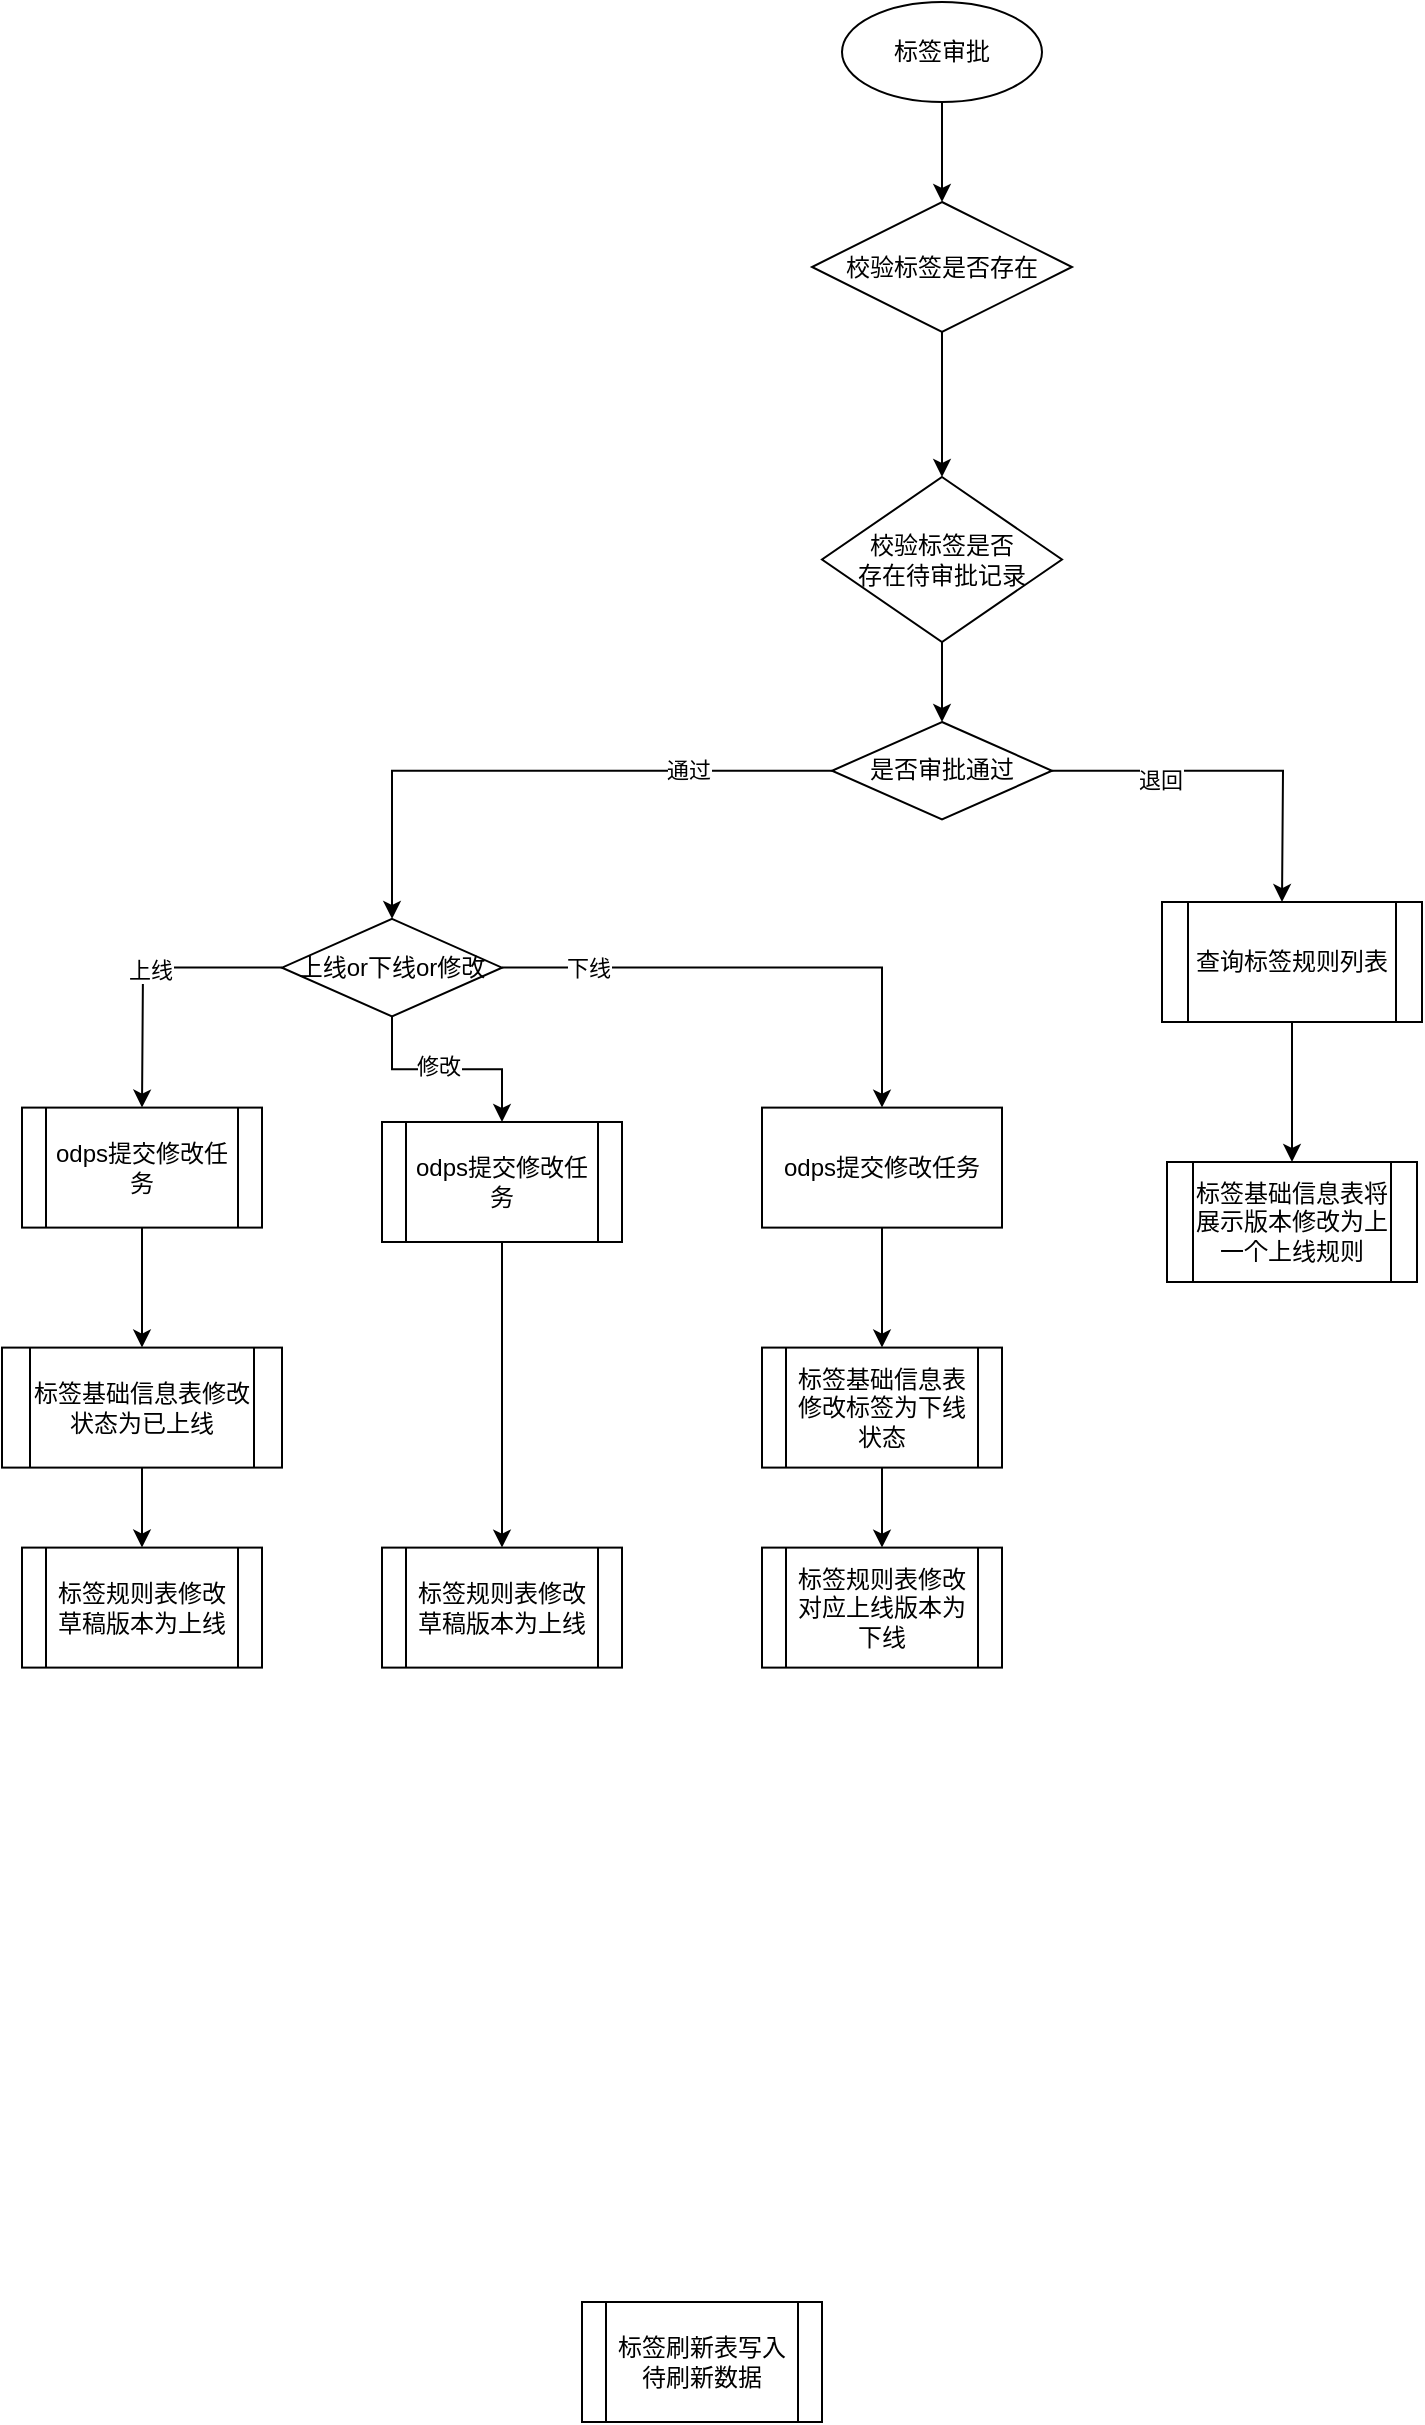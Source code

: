 <mxfile version="24.8.0">
  <diagram name="第 1 页" id="r06FoLyysgKDfk4ss8ph">
    <mxGraphModel dx="1853" dy="650" grid="1" gridSize="10" guides="1" tooltips="1" connect="1" arrows="1" fold="1" page="1" pageScale="1" pageWidth="827" pageHeight="1169" math="0" shadow="0">
      <root>
        <mxCell id="0" />
        <mxCell id="1" parent="0" />
        <mxCell id="fn0Ux1Jt2qbfrXhC0f1r-3" value="" style="edgeStyle=orthogonalEdgeStyle;rounded=0;orthogonalLoop=1;jettySize=auto;html=1;" edge="1" parent="1" source="fn0Ux1Jt2qbfrXhC0f1r-1" target="fn0Ux1Jt2qbfrXhC0f1r-2">
          <mxGeometry relative="1" as="geometry" />
        </mxCell>
        <mxCell id="fn0Ux1Jt2qbfrXhC0f1r-1" value="标签审批" style="ellipse;whiteSpace=wrap;html=1;" vertex="1" parent="1">
          <mxGeometry x="230" y="110" width="100" height="50" as="geometry" />
        </mxCell>
        <mxCell id="fn0Ux1Jt2qbfrXhC0f1r-5" value="" style="edgeStyle=orthogonalEdgeStyle;rounded=0;orthogonalLoop=1;jettySize=auto;html=1;" edge="1" parent="1" source="fn0Ux1Jt2qbfrXhC0f1r-2" target="fn0Ux1Jt2qbfrXhC0f1r-4">
          <mxGeometry relative="1" as="geometry" />
        </mxCell>
        <mxCell id="fn0Ux1Jt2qbfrXhC0f1r-2" value="校验标签是否存在" style="rhombus;whiteSpace=wrap;html=1;" vertex="1" parent="1">
          <mxGeometry x="215" y="210" width="130" height="65" as="geometry" />
        </mxCell>
        <mxCell id="fn0Ux1Jt2qbfrXhC0f1r-7" value="" style="edgeStyle=orthogonalEdgeStyle;rounded=0;orthogonalLoop=1;jettySize=auto;html=1;" edge="1" parent="1" source="fn0Ux1Jt2qbfrXhC0f1r-4" target="fn0Ux1Jt2qbfrXhC0f1r-6">
          <mxGeometry relative="1" as="geometry" />
        </mxCell>
        <mxCell id="fn0Ux1Jt2qbfrXhC0f1r-4" value="校验标签是否&lt;div&gt;存在待审批记录&lt;/div&gt;" style="rhombus;whiteSpace=wrap;html=1;" vertex="1" parent="1">
          <mxGeometry x="220" y="347.5" width="120" height="82.5" as="geometry" />
        </mxCell>
        <mxCell id="fn0Ux1Jt2qbfrXhC0f1r-9" value="" style="edgeStyle=orthogonalEdgeStyle;rounded=0;orthogonalLoop=1;jettySize=auto;html=1;" edge="1" parent="1" source="fn0Ux1Jt2qbfrXhC0f1r-6">
          <mxGeometry relative="1" as="geometry">
            <mxPoint x="450" y="560.01" as="targetPoint" />
          </mxGeometry>
        </mxCell>
        <mxCell id="fn0Ux1Jt2qbfrXhC0f1r-10" value="退回" style="edgeLabel;html=1;align=center;verticalAlign=middle;resizable=0;points=[];" vertex="1" connectable="0" parent="fn0Ux1Jt2qbfrXhC0f1r-9">
          <mxGeometry x="-0.402" y="-4" relative="1" as="geometry">
            <mxPoint as="offset" />
          </mxGeometry>
        </mxCell>
        <mxCell id="fn0Ux1Jt2qbfrXhC0f1r-12" value="" style="edgeStyle=orthogonalEdgeStyle;rounded=0;orthogonalLoop=1;jettySize=auto;html=1;" edge="1" parent="1" source="fn0Ux1Jt2qbfrXhC0f1r-6" target="fn0Ux1Jt2qbfrXhC0f1r-11">
          <mxGeometry relative="1" as="geometry">
            <mxPoint x="65" y="497" as="sourcePoint" />
          </mxGeometry>
        </mxCell>
        <mxCell id="fn0Ux1Jt2qbfrXhC0f1r-27" value="通过" style="edgeLabel;html=1;align=center;verticalAlign=middle;resizable=0;points=[];" vertex="1" connectable="0" parent="fn0Ux1Jt2qbfrXhC0f1r-12">
          <mxGeometry x="-0.512" y="-1" relative="1" as="geometry">
            <mxPoint as="offset" />
          </mxGeometry>
        </mxCell>
        <mxCell id="fn0Ux1Jt2qbfrXhC0f1r-6" value="是否审批通过" style="rhombus;whiteSpace=wrap;html=1;" vertex="1" parent="1">
          <mxGeometry x="225" y="470" width="110" height="48.75" as="geometry" />
        </mxCell>
        <mxCell id="fn0Ux1Jt2qbfrXhC0f1r-14" value="" style="edgeStyle=orthogonalEdgeStyle;rounded=0;orthogonalLoop=1;jettySize=auto;html=1;" edge="1" parent="1" source="fn0Ux1Jt2qbfrXhC0f1r-11">
          <mxGeometry relative="1" as="geometry">
            <mxPoint x="-120" y="662.8" as="targetPoint" />
          </mxGeometry>
        </mxCell>
        <mxCell id="fn0Ux1Jt2qbfrXhC0f1r-15" value="上线" style="edgeLabel;html=1;align=center;verticalAlign=middle;resizable=0;points=[];" vertex="1" connectable="0" parent="fn0Ux1Jt2qbfrXhC0f1r-14">
          <mxGeometry x="-0.056" y="1" relative="1" as="geometry">
            <mxPoint as="offset" />
          </mxGeometry>
        </mxCell>
        <mxCell id="fn0Ux1Jt2qbfrXhC0f1r-22" value="" style="edgeStyle=orthogonalEdgeStyle;rounded=0;orthogonalLoop=1;jettySize=auto;html=1;" edge="1" parent="1" source="fn0Ux1Jt2qbfrXhC0f1r-11" target="fn0Ux1Jt2qbfrXhC0f1r-21">
          <mxGeometry relative="1" as="geometry">
            <Array as="points">
              <mxPoint x="250" y="593" />
            </Array>
          </mxGeometry>
        </mxCell>
        <mxCell id="fn0Ux1Jt2qbfrXhC0f1r-23" value="下线" style="edgeLabel;html=1;align=center;verticalAlign=middle;resizable=0;points=[];" vertex="1" connectable="0" parent="fn0Ux1Jt2qbfrXhC0f1r-22">
          <mxGeometry x="-0.672" relative="1" as="geometry">
            <mxPoint as="offset" />
          </mxGeometry>
        </mxCell>
        <mxCell id="fn0Ux1Jt2qbfrXhC0f1r-37" value="" style="edgeStyle=orthogonalEdgeStyle;rounded=0;orthogonalLoop=1;jettySize=auto;html=1;" edge="1" parent="1" source="fn0Ux1Jt2qbfrXhC0f1r-11" target="fn0Ux1Jt2qbfrXhC0f1r-36">
          <mxGeometry relative="1" as="geometry" />
        </mxCell>
        <mxCell id="fn0Ux1Jt2qbfrXhC0f1r-38" value="修改" style="edgeLabel;html=1;align=center;verticalAlign=middle;resizable=0;points=[];" vertex="1" connectable="0" parent="fn0Ux1Jt2qbfrXhC0f1r-37">
          <mxGeometry x="-0.083" y="2" relative="1" as="geometry">
            <mxPoint as="offset" />
          </mxGeometry>
        </mxCell>
        <mxCell id="fn0Ux1Jt2qbfrXhC0f1r-11" value="上线or下线or修改" style="rhombus;whiteSpace=wrap;html=1;" vertex="1" parent="1">
          <mxGeometry x="-50" y="568.44" width="110" height="48.75" as="geometry" />
        </mxCell>
        <mxCell id="fn0Ux1Jt2qbfrXhC0f1r-18" value="" style="edgeStyle=orthogonalEdgeStyle;rounded=0;orthogonalLoop=1;jettySize=auto;html=1;" edge="1" parent="1" source="fn0Ux1Jt2qbfrXhC0f1r-16" target="fn0Ux1Jt2qbfrXhC0f1r-17">
          <mxGeometry relative="1" as="geometry" />
        </mxCell>
        <mxCell id="fn0Ux1Jt2qbfrXhC0f1r-16" value="odps提交修改任务" style="shape=process;whiteSpace=wrap;html=1;backgroundOutline=1;" vertex="1" parent="1">
          <mxGeometry x="-180" y="662.8" width="120" height="60" as="geometry" />
        </mxCell>
        <mxCell id="fn0Ux1Jt2qbfrXhC0f1r-32" value="" style="edgeStyle=orthogonalEdgeStyle;rounded=0;orthogonalLoop=1;jettySize=auto;html=1;" edge="1" parent="1" source="fn0Ux1Jt2qbfrXhC0f1r-17" target="fn0Ux1Jt2qbfrXhC0f1r-31">
          <mxGeometry relative="1" as="geometry" />
        </mxCell>
        <mxCell id="fn0Ux1Jt2qbfrXhC0f1r-17" value="标签基础信息表修改状态为已上线" style="shape=process;whiteSpace=wrap;html=1;backgroundOutline=1;" vertex="1" parent="1">
          <mxGeometry x="-190" y="782.8" width="140" height="60" as="geometry" />
        </mxCell>
        <mxCell id="fn0Ux1Jt2qbfrXhC0f1r-19" value="标签刷新表写入待刷新数据" style="shape=process;whiteSpace=wrap;html=1;backgroundOutline=1;" vertex="1" parent="1">
          <mxGeometry x="100" y="1260" width="120" height="60" as="geometry" />
        </mxCell>
        <mxCell id="fn0Ux1Jt2qbfrXhC0f1r-25" value="" style="edgeStyle=orthogonalEdgeStyle;rounded=0;orthogonalLoop=1;jettySize=auto;html=1;" edge="1" parent="1" source="fn0Ux1Jt2qbfrXhC0f1r-21" target="fn0Ux1Jt2qbfrXhC0f1r-24">
          <mxGeometry relative="1" as="geometry" />
        </mxCell>
        <mxCell id="fn0Ux1Jt2qbfrXhC0f1r-21" value="odps提交修改任务" style="whiteSpace=wrap;html=1;" vertex="1" parent="1">
          <mxGeometry x="190" y="662.805" width="120" height="60" as="geometry" />
        </mxCell>
        <mxCell id="fn0Ux1Jt2qbfrXhC0f1r-34" value="" style="edgeStyle=orthogonalEdgeStyle;rounded=0;orthogonalLoop=1;jettySize=auto;html=1;" edge="1" parent="1" source="fn0Ux1Jt2qbfrXhC0f1r-24" target="fn0Ux1Jt2qbfrXhC0f1r-33">
          <mxGeometry relative="1" as="geometry" />
        </mxCell>
        <mxCell id="fn0Ux1Jt2qbfrXhC0f1r-24" value="标签基础信息表修改标签为下线状态" style="shape=process;whiteSpace=wrap;html=1;backgroundOutline=1;" vertex="1" parent="1">
          <mxGeometry x="190" y="782.795" width="120" height="60" as="geometry" />
        </mxCell>
        <mxCell id="fn0Ux1Jt2qbfrXhC0f1r-30" value="" style="edgeStyle=orthogonalEdgeStyle;rounded=0;orthogonalLoop=1;jettySize=auto;html=1;" edge="1" parent="1" source="fn0Ux1Jt2qbfrXhC0f1r-28" target="fn0Ux1Jt2qbfrXhC0f1r-29">
          <mxGeometry relative="1" as="geometry" />
        </mxCell>
        <mxCell id="fn0Ux1Jt2qbfrXhC0f1r-28" value="查询标签规则列表" style="shape=process;whiteSpace=wrap;html=1;backgroundOutline=1;" vertex="1" parent="1">
          <mxGeometry x="390" y="560" width="130" height="60" as="geometry" />
        </mxCell>
        <mxCell id="fn0Ux1Jt2qbfrXhC0f1r-29" value="标签基础信息表将展示版本修改为上一个上线规则" style="shape=process;whiteSpace=wrap;html=1;backgroundOutline=1;" vertex="1" parent="1">
          <mxGeometry x="392.5" y="690" width="125" height="60" as="geometry" />
        </mxCell>
        <mxCell id="fn0Ux1Jt2qbfrXhC0f1r-31" value="标签规则表修改草稿版本为上线" style="shape=process;whiteSpace=wrap;html=1;backgroundOutline=1;" vertex="1" parent="1">
          <mxGeometry x="-180" y="882.8" width="120" height="60" as="geometry" />
        </mxCell>
        <mxCell id="fn0Ux1Jt2qbfrXhC0f1r-33" value="标签规则表修改对应上线版本为下线" style="shape=process;whiteSpace=wrap;html=1;backgroundOutline=1;" vertex="1" parent="1">
          <mxGeometry x="190" y="882.805" width="120" height="60" as="geometry" />
        </mxCell>
        <mxCell id="fn0Ux1Jt2qbfrXhC0f1r-40" value="" style="edgeStyle=orthogonalEdgeStyle;rounded=0;orthogonalLoop=1;jettySize=auto;html=1;" edge="1" parent="1" source="fn0Ux1Jt2qbfrXhC0f1r-36" target="fn0Ux1Jt2qbfrXhC0f1r-39">
          <mxGeometry relative="1" as="geometry" />
        </mxCell>
        <mxCell id="fn0Ux1Jt2qbfrXhC0f1r-36" value="odps提交修改任务" style="shape=process;whiteSpace=wrap;html=1;backgroundOutline=1;" vertex="1" parent="1">
          <mxGeometry y="669.995" width="120" height="60" as="geometry" />
        </mxCell>
        <mxCell id="fn0Ux1Jt2qbfrXhC0f1r-39" value="标签规则表修改草稿版本为上线" style="shape=process;whiteSpace=wrap;html=1;backgroundOutline=1;" vertex="1" parent="1">
          <mxGeometry y="882.805" width="120" height="60" as="geometry" />
        </mxCell>
      </root>
    </mxGraphModel>
  </diagram>
</mxfile>
